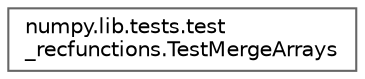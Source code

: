 digraph "Graphical Class Hierarchy"
{
 // LATEX_PDF_SIZE
  bgcolor="transparent";
  edge [fontname=Helvetica,fontsize=10,labelfontname=Helvetica,labelfontsize=10];
  node [fontname=Helvetica,fontsize=10,shape=box,height=0.2,width=0.4];
  rankdir="LR";
  Node0 [id="Node000000",label="numpy.lib.tests.test\l_recfunctions.TestMergeArrays",height=0.2,width=0.4,color="grey40", fillcolor="white", style="filled",URL="$db/d5c/classnumpy_1_1lib_1_1tests_1_1test__recfunctions_1_1TestMergeArrays.html",tooltip=" "];
}
